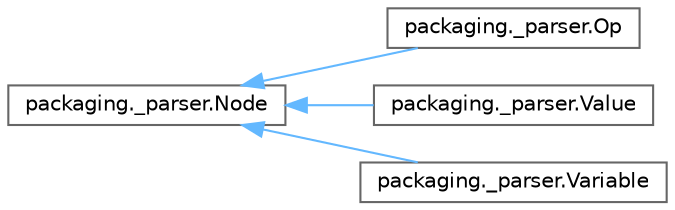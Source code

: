 digraph "Graphical Class Hierarchy"
{
 // LATEX_PDF_SIZE
  bgcolor="transparent";
  edge [fontname=Helvetica,fontsize=10,labelfontname=Helvetica,labelfontsize=10];
  node [fontname=Helvetica,fontsize=10,shape=box,height=0.2,width=0.4];
  rankdir="LR";
  Node0 [id="Node000000",label="packaging._parser.Node",height=0.2,width=0.4,color="grey40", fillcolor="white", style="filled",URL="$classpackaging_1_1__parser_1_1_node.html",tooltip=" "];
  Node0 -> Node1 [id="edge2110_Node000000_Node000001",dir="back",color="steelblue1",style="solid",tooltip=" "];
  Node1 [id="Node000001",label="packaging._parser.Op",height=0.2,width=0.4,color="grey40", fillcolor="white", style="filled",URL="$classpackaging_1_1__parser_1_1_op.html",tooltip=" "];
  Node0 -> Node2 [id="edge2111_Node000000_Node000002",dir="back",color="steelblue1",style="solid",tooltip=" "];
  Node2 [id="Node000002",label="packaging._parser.Value",height=0.2,width=0.4,color="grey40", fillcolor="white", style="filled",URL="$classpackaging_1_1__parser_1_1_value.html",tooltip=" "];
  Node0 -> Node3 [id="edge2112_Node000000_Node000003",dir="back",color="steelblue1",style="solid",tooltip=" "];
  Node3 [id="Node000003",label="packaging._parser.Variable",height=0.2,width=0.4,color="grey40", fillcolor="white", style="filled",URL="$classpackaging_1_1__parser_1_1_variable.html",tooltip=" "];
}
